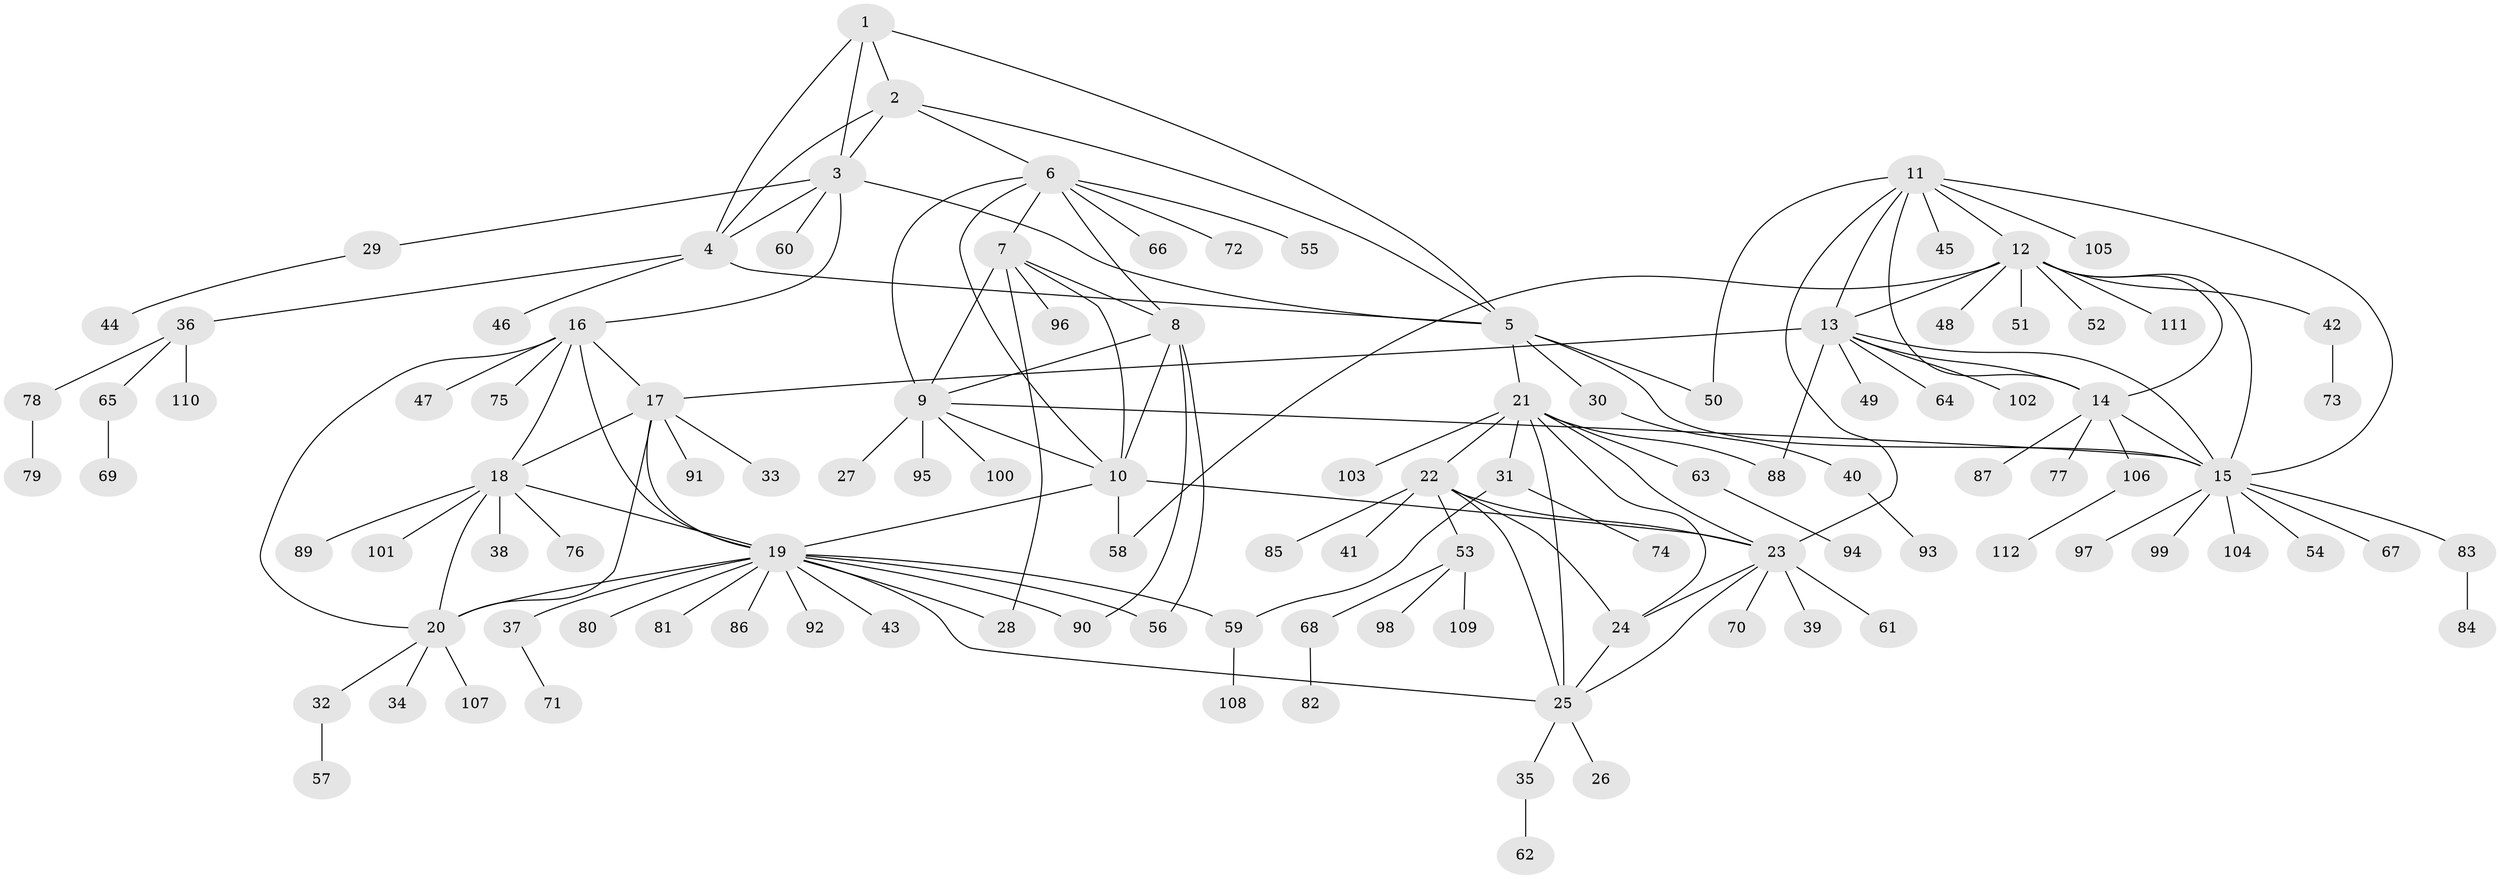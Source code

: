 // coarse degree distribution, {3: 0.045454545454545456, 8: 0.022727272727272728, 6: 0.056818181818181816, 7: 0.022727272727272728, 9: 0.045454545454545456, 5: 0.011363636363636364, 12: 0.011363636363636364, 10: 0.011363636363636364, 11: 0.011363636363636364, 14: 0.011363636363636364, 1: 0.6363636363636364, 2: 0.11363636363636363}
// Generated by graph-tools (version 1.1) at 2025/52/02/27/25 19:52:14]
// undirected, 112 vertices, 154 edges
graph export_dot {
graph [start="1"]
  node [color=gray90,style=filled];
  1;
  2;
  3;
  4;
  5;
  6;
  7;
  8;
  9;
  10;
  11;
  12;
  13;
  14;
  15;
  16;
  17;
  18;
  19;
  20;
  21;
  22;
  23;
  24;
  25;
  26;
  27;
  28;
  29;
  30;
  31;
  32;
  33;
  34;
  35;
  36;
  37;
  38;
  39;
  40;
  41;
  42;
  43;
  44;
  45;
  46;
  47;
  48;
  49;
  50;
  51;
  52;
  53;
  54;
  55;
  56;
  57;
  58;
  59;
  60;
  61;
  62;
  63;
  64;
  65;
  66;
  67;
  68;
  69;
  70;
  71;
  72;
  73;
  74;
  75;
  76;
  77;
  78;
  79;
  80;
  81;
  82;
  83;
  84;
  85;
  86;
  87;
  88;
  89;
  90;
  91;
  92;
  93;
  94;
  95;
  96;
  97;
  98;
  99;
  100;
  101;
  102;
  103;
  104;
  105;
  106;
  107;
  108;
  109;
  110;
  111;
  112;
  1 -- 2;
  1 -- 3;
  1 -- 4;
  1 -- 5;
  2 -- 3;
  2 -- 4;
  2 -- 5;
  2 -- 6;
  3 -- 4;
  3 -- 5;
  3 -- 16;
  3 -- 29;
  3 -- 60;
  4 -- 5;
  4 -- 36;
  4 -- 46;
  5 -- 15;
  5 -- 21;
  5 -- 30;
  5 -- 50;
  6 -- 7;
  6 -- 8;
  6 -- 9;
  6 -- 10;
  6 -- 55;
  6 -- 66;
  6 -- 72;
  7 -- 8;
  7 -- 9;
  7 -- 10;
  7 -- 28;
  7 -- 96;
  8 -- 9;
  8 -- 10;
  8 -- 56;
  8 -- 90;
  9 -- 10;
  9 -- 15;
  9 -- 27;
  9 -- 95;
  9 -- 100;
  10 -- 19;
  10 -- 23;
  10 -- 58;
  11 -- 12;
  11 -- 13;
  11 -- 14;
  11 -- 15;
  11 -- 23;
  11 -- 45;
  11 -- 50;
  11 -- 105;
  12 -- 13;
  12 -- 14;
  12 -- 15;
  12 -- 42;
  12 -- 48;
  12 -- 51;
  12 -- 52;
  12 -- 58;
  12 -- 111;
  13 -- 14;
  13 -- 15;
  13 -- 17;
  13 -- 49;
  13 -- 64;
  13 -- 88;
  13 -- 102;
  14 -- 15;
  14 -- 77;
  14 -- 87;
  14 -- 106;
  15 -- 54;
  15 -- 67;
  15 -- 83;
  15 -- 97;
  15 -- 99;
  15 -- 104;
  16 -- 17;
  16 -- 18;
  16 -- 19;
  16 -- 20;
  16 -- 47;
  16 -- 75;
  17 -- 18;
  17 -- 19;
  17 -- 20;
  17 -- 33;
  17 -- 91;
  18 -- 19;
  18 -- 20;
  18 -- 38;
  18 -- 76;
  18 -- 89;
  18 -- 101;
  19 -- 20;
  19 -- 25;
  19 -- 28;
  19 -- 37;
  19 -- 43;
  19 -- 56;
  19 -- 59;
  19 -- 80;
  19 -- 81;
  19 -- 86;
  19 -- 90;
  19 -- 92;
  20 -- 32;
  20 -- 34;
  20 -- 107;
  21 -- 22;
  21 -- 23;
  21 -- 24;
  21 -- 25;
  21 -- 31;
  21 -- 63;
  21 -- 88;
  21 -- 103;
  22 -- 23;
  22 -- 24;
  22 -- 25;
  22 -- 41;
  22 -- 53;
  22 -- 85;
  23 -- 24;
  23 -- 25;
  23 -- 39;
  23 -- 61;
  23 -- 70;
  24 -- 25;
  25 -- 26;
  25 -- 35;
  29 -- 44;
  30 -- 40;
  31 -- 59;
  31 -- 74;
  32 -- 57;
  35 -- 62;
  36 -- 65;
  36 -- 78;
  36 -- 110;
  37 -- 71;
  40 -- 93;
  42 -- 73;
  53 -- 68;
  53 -- 98;
  53 -- 109;
  59 -- 108;
  63 -- 94;
  65 -- 69;
  68 -- 82;
  78 -- 79;
  83 -- 84;
  106 -- 112;
}
